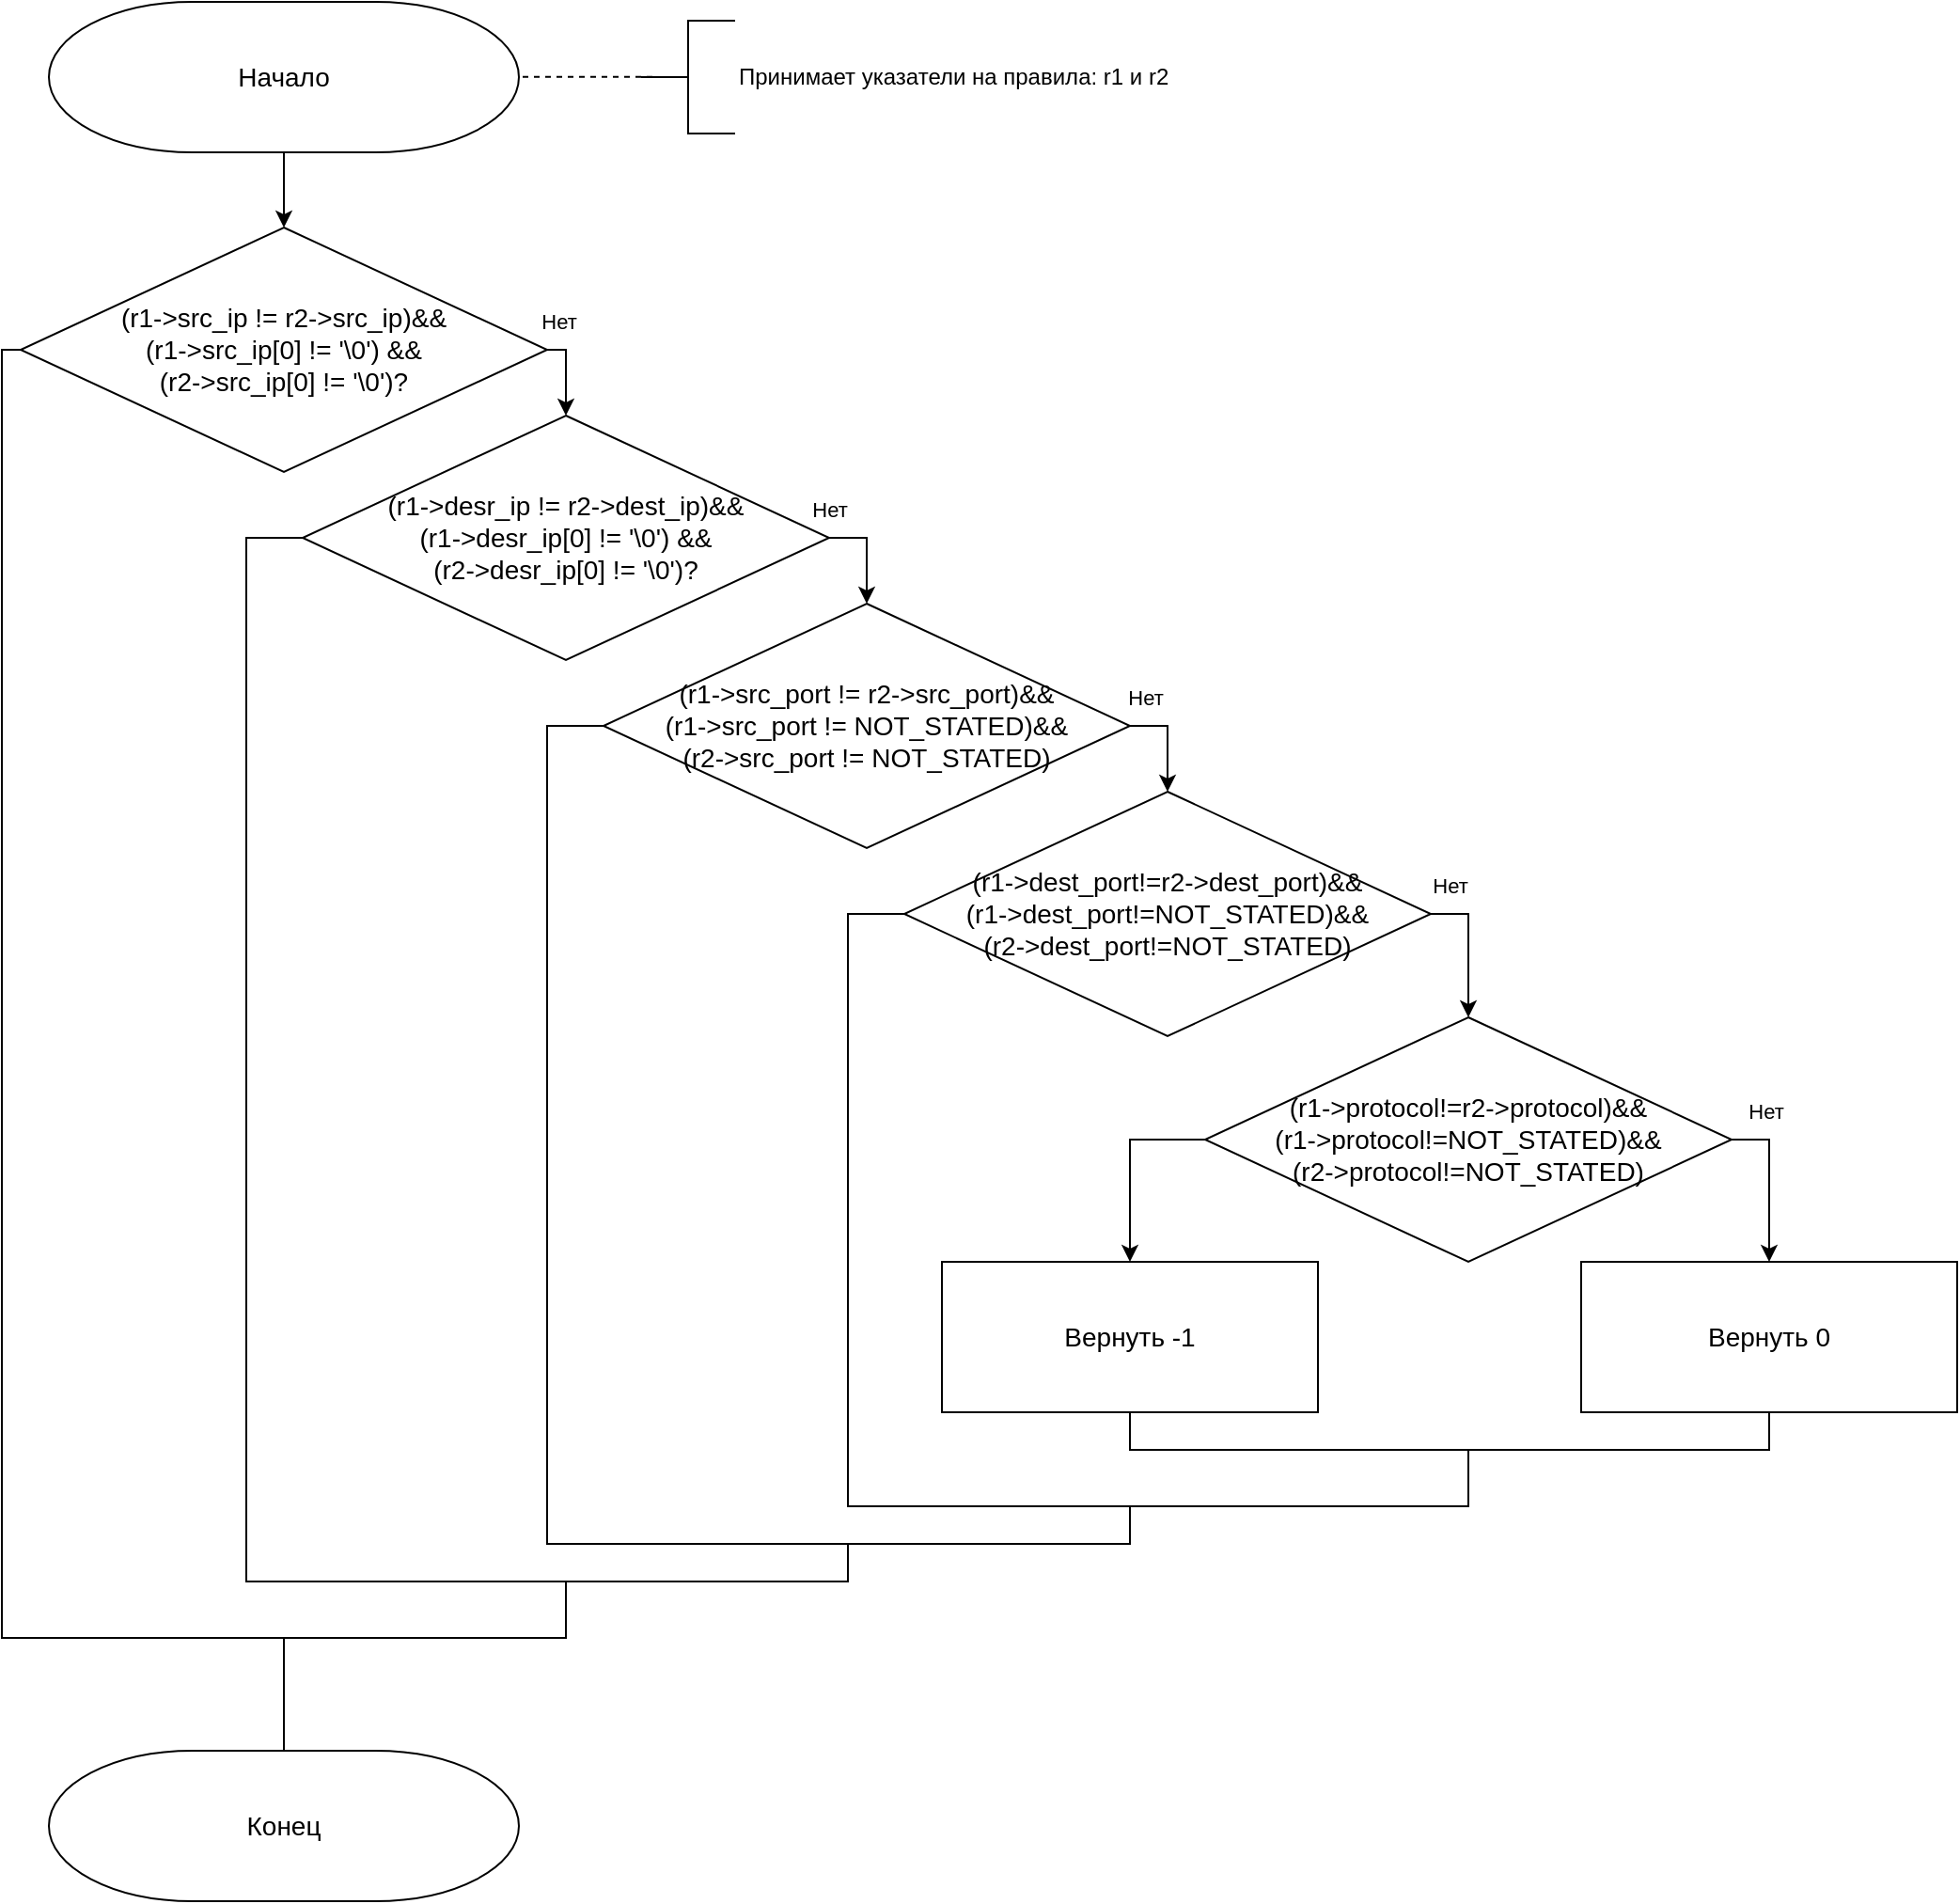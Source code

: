 <mxfile version="13.9.9" type="device"><diagram id="oeVwjJGfbGU8hYiDi33b" name="Страница 1"><mxGraphModel dx="1587" dy="1073" grid="1" gridSize="10" guides="1" tooltips="1" connect="1" arrows="1" fold="1" page="1" pageScale="1" pageWidth="827" pageHeight="1169" math="0" shadow="0"><root><mxCell id="0"/><mxCell id="1" parent="0"/><mxCell id="j6sqoXOaMpdzfO7mhWxC-7" style="edgeStyle=orthogonalEdgeStyle;rounded=0;orthogonalLoop=1;jettySize=auto;html=1;exitX=0.5;exitY=1;exitDx=0;exitDy=0;exitPerimeter=0;" parent="1" source="pE5VRlvmP7FCanTNBhFs-2" target="pE5VRlvmP7FCanTNBhFs-5" edge="1"><mxGeometry relative="1" as="geometry"/></mxCell><mxCell id="pE5VRlvmP7FCanTNBhFs-2" value="Начало" style="strokeWidth=1;shape=mxgraph.flowchart.terminator;whiteSpace=wrap;fontFamily=Helvetica;fontSize=14;fontStyle=0" parent="1" vertex="1"><mxGeometry x="225.0" y="600" width="250" height="80" as="geometry"/></mxCell><mxCell id="j6sqoXOaMpdzfO7mhWxC-8" value="Нет" style="edgeStyle=orthogonalEdgeStyle;rounded=0;orthogonalLoop=1;jettySize=auto;html=1;entryX=0.5;entryY=0;entryDx=0;entryDy=0;exitX=1;exitY=0.5;exitDx=0;exitDy=0;" parent="1" source="pE5VRlvmP7FCanTNBhFs-5" target="EgEgQaoP9eZ34LlJO9om-1" edge="1"><mxGeometry x="-0.733" y="15" relative="1" as="geometry"><Array as="points"><mxPoint x="500" y="785"/></Array><mxPoint as="offset"/></mxGeometry></mxCell><mxCell id="j6sqoXOaMpdzfO7mhWxC-25" style="edgeStyle=orthogonalEdgeStyle;rounded=0;orthogonalLoop=1;jettySize=auto;html=1;endArrow=none;endFill=0;exitX=0;exitY=0.5;exitDx=0;exitDy=0;" parent="1" source="pE5VRlvmP7FCanTNBhFs-5" edge="1"><mxGeometry relative="1" as="geometry"><mxPoint x="390" y="1440" as="targetPoint"/><Array as="points"><mxPoint x="200" y="785"/><mxPoint x="200" y="1470"/><mxPoint x="500" y="1470"/><mxPoint x="500" y="1440"/></Array></mxGeometry></mxCell><mxCell id="pE5VRlvmP7FCanTNBhFs-5" value="(r1-&gt;src_ip != r2-&gt;src_ip)&amp;&amp;&#10;(r1-&gt;src_ip[0] != '\0') &amp;&amp;&#10;(r2-&gt;src_ip[0] != '\0')?" style="rhombus;whiteSpace=wrap;strokeWidth=1;fontFamily=Helvetica;fontSize=14;fontStyle=0" parent="1" vertex="1"><mxGeometry x="210" y="720" width="280" height="130" as="geometry"/></mxCell><mxCell id="j6sqoXOaMpdzfO7mhWxC-9" style="edgeStyle=orthogonalEdgeStyle;rounded=0;orthogonalLoop=1;jettySize=auto;html=1;entryX=0.5;entryY=0;entryDx=0;entryDy=0;exitX=1;exitY=0.5;exitDx=0;exitDy=0;" parent="1" source="EgEgQaoP9eZ34LlJO9om-1" target="j6sqoXOaMpdzfO7mhWxC-3" edge="1"><mxGeometry relative="1" as="geometry"/></mxCell><mxCell id="j6sqoXOaMpdzfO7mhWxC-10" value="Нет" style="edgeLabel;html=1;align=center;verticalAlign=middle;resizable=0;points=[];" parent="j6sqoXOaMpdzfO7mhWxC-9" vertex="1" connectable="0"><mxGeometry x="-0.637" y="4" relative="1" as="geometry"><mxPoint x="-10.0" y="-11" as="offset"/></mxGeometry></mxCell><mxCell id="j6sqoXOaMpdzfO7mhWxC-24" style="edgeStyle=orthogonalEdgeStyle;rounded=0;orthogonalLoop=1;jettySize=auto;html=1;endArrow=none;endFill=0;exitX=0;exitY=0.5;exitDx=0;exitDy=0;" parent="1" source="EgEgQaoP9eZ34LlJO9om-1" edge="1"><mxGeometry relative="1" as="geometry"><mxPoint x="630" y="1420" as="targetPoint"/><Array as="points"><mxPoint x="330" y="885"/><mxPoint x="330" y="1440"/><mxPoint x="650" y="1440"/><mxPoint x="650" y="1420"/></Array></mxGeometry></mxCell><mxCell id="EgEgQaoP9eZ34LlJO9om-1" value="(r1-&gt;desr_ip != r2-&gt;dest_ip)&amp;&amp;&#10;(r1-&gt;desr_ip[0] != '\0') &amp;&amp;&#10;(r2-&gt;desr_ip[0] != '\0')?" style="rhombus;whiteSpace=wrap;strokeWidth=1;fontFamily=Helvetica;fontSize=14;fontStyle=0" parent="1" vertex="1"><mxGeometry x="360" y="820" width="280" height="130" as="geometry"/></mxCell><mxCell id="j6sqoXOaMpdzfO7mhWxC-1" value="" style="endArrow=none;dashed=1;html=1;strokeWidth=1;startSize=1;endSize=1;exitX=0.12;exitY=0.498;exitDx=0;exitDy=0;exitPerimeter=0;" parent="1" source="j6sqoXOaMpdzfO7mhWxC-2" target="pE5VRlvmP7FCanTNBhFs-2" edge="1"><mxGeometry width="50" height="50" relative="1" as="geometry"><mxPoint x="470" y="710" as="sourcePoint"/><mxPoint x="375.12" y="710" as="targetPoint"/></mxGeometry></mxCell><mxCell id="j6sqoXOaMpdzfO7mhWxC-2" value="Принимает указатели на правила: r1 и r2" style="strokeWidth=1;html=1;shape=mxgraph.flowchart.annotation_2;align=left;labelPosition=right;pointerEvents=1;" parent="1" vertex="1"><mxGeometry x="540" y="610" width="50" height="60" as="geometry"/></mxCell><mxCell id="j6sqoXOaMpdzfO7mhWxC-11" style="edgeStyle=orthogonalEdgeStyle;rounded=0;orthogonalLoop=1;jettySize=auto;html=1;entryX=0.5;entryY=0;entryDx=0;entryDy=0;exitX=1;exitY=0.5;exitDx=0;exitDy=0;" parent="1" source="j6sqoXOaMpdzfO7mhWxC-3" target="j6sqoXOaMpdzfO7mhWxC-4" edge="1"><mxGeometry relative="1" as="geometry"/></mxCell><mxCell id="j6sqoXOaMpdzfO7mhWxC-14" value="Нет" style="edgeLabel;html=1;align=center;verticalAlign=middle;resizable=0;points=[];" parent="j6sqoXOaMpdzfO7mhWxC-11" vertex="1" connectable="0"><mxGeometry x="-0.714" y="3" relative="1" as="geometry"><mxPoint y="-12" as="offset"/></mxGeometry></mxCell><mxCell id="j6sqoXOaMpdzfO7mhWxC-15" value="Нет" style="edgeLabel;html=1;align=center;verticalAlign=middle;resizable=0;points=[];" parent="j6sqoXOaMpdzfO7mhWxC-11" vertex="1" connectable="0"><mxGeometry x="-0.714" y="3" relative="1" as="geometry"><mxPoint x="161.76" y="87.98" as="offset"/></mxGeometry></mxCell><mxCell id="j6sqoXOaMpdzfO7mhWxC-20" style="edgeStyle=orthogonalEdgeStyle;rounded=0;orthogonalLoop=1;jettySize=auto;html=1;exitX=0;exitY=0.5;exitDx=0;exitDy=0;endArrow=none;endFill=0;" parent="1" source="j6sqoXOaMpdzfO7mhWxC-3" edge="1"><mxGeometry relative="1" as="geometry"><mxPoint x="800" y="1400" as="targetPoint"/><Array as="points"><mxPoint x="490" y="985"/><mxPoint x="490" y="1420"/><mxPoint x="800" y="1420"/></Array></mxGeometry></mxCell><mxCell id="j6sqoXOaMpdzfO7mhWxC-3" value="(r1-&gt;src_port != r2-&gt;src_port)&amp;&amp;&#10;(r1-&gt;src_port != NOT_STATED)&amp;&amp;&#10;(r2-&gt;src_port != NOT_STATED)" style="rhombus;whiteSpace=wrap;strokeWidth=1;fontFamily=Helvetica;fontSize=14;fontStyle=0" parent="1" vertex="1"><mxGeometry x="520" y="920" width="280" height="130" as="geometry"/></mxCell><mxCell id="j6sqoXOaMpdzfO7mhWxC-13" style="edgeStyle=orthogonalEdgeStyle;rounded=0;orthogonalLoop=1;jettySize=auto;html=1;entryX=0.5;entryY=0;entryDx=0;entryDy=0;exitX=1;exitY=0.5;exitDx=0;exitDy=0;" parent="1" source="j6sqoXOaMpdzfO7mhWxC-4" target="j6sqoXOaMpdzfO7mhWxC-5" edge="1"><mxGeometry relative="1" as="geometry"><Array as="points"><mxPoint x="980" y="1085"/></Array></mxGeometry></mxCell><mxCell id="j6sqoXOaMpdzfO7mhWxC-19" style="edgeStyle=orthogonalEdgeStyle;rounded=0;orthogonalLoop=1;jettySize=auto;html=1;exitX=0;exitY=0.5;exitDx=0;exitDy=0;endArrow=none;endFill=0;" parent="1" source="j6sqoXOaMpdzfO7mhWxC-4" edge="1"><mxGeometry relative="1" as="geometry"><mxPoint x="980" y="1370" as="targetPoint"/><Array as="points"><mxPoint x="650" y="1085"/><mxPoint x="650" y="1400"/><mxPoint x="980" y="1400"/></Array></mxGeometry></mxCell><mxCell id="j6sqoXOaMpdzfO7mhWxC-4" value="(r1-&gt;dest_port!=r2-&gt;dest_port)&amp;&amp;&#10;(r1-&gt;dest_port!=NOT_STATED)&amp;&amp;&#10;(r2-&gt;dest_port!=NOT_STATED)" style="rhombus;whiteSpace=wrap;strokeWidth=1;fontFamily=Helvetica;fontSize=14;fontStyle=0" parent="1" vertex="1"><mxGeometry x="680" y="1020" width="280" height="130" as="geometry"/></mxCell><mxCell id="j6sqoXOaMpdzfO7mhWxC-16" value="Нет" style="edgeStyle=orthogonalEdgeStyle;rounded=0;orthogonalLoop=1;jettySize=auto;html=1;entryX=0.5;entryY=0;entryDx=0;entryDy=0;exitX=1;exitY=0.5;exitDx=0;exitDy=0;" parent="1" source="j6sqoXOaMpdzfO7mhWxC-5" target="j6sqoXOaMpdzfO7mhWxC-6" edge="1"><mxGeometry x="-0.579" y="15" relative="1" as="geometry"><mxPoint as="offset"/></mxGeometry></mxCell><mxCell id="j6sqoXOaMpdzfO7mhWxC-18" style="edgeStyle=orthogonalEdgeStyle;rounded=0;orthogonalLoop=1;jettySize=auto;html=1;exitX=0;exitY=0.5;exitDx=0;exitDy=0;entryX=0.5;entryY=0;entryDx=0;entryDy=0;" parent="1" source="j6sqoXOaMpdzfO7mhWxC-5" target="j6sqoXOaMpdzfO7mhWxC-17" edge="1"><mxGeometry relative="1" as="geometry"><Array as="points"><mxPoint x="800" y="1205"/></Array></mxGeometry></mxCell><mxCell id="j6sqoXOaMpdzfO7mhWxC-5" value="(r1-&gt;protocol!=r2-&gt;protocol)&amp;&amp;&#10;(r1-&gt;protocol!=NOT_STATED)&amp;&amp;&#10;(r2-&gt;protocol!=NOT_STATED)" style="rhombus;whiteSpace=wrap;strokeWidth=1;fontFamily=Helvetica;fontSize=14;fontStyle=0" parent="1" vertex="1"><mxGeometry x="840" y="1140" width="280" height="130" as="geometry"/></mxCell><mxCell id="2IMupXLB7Z4bBSf_N6RN-1" style="edgeStyle=orthogonalEdgeStyle;rounded=0;orthogonalLoop=1;jettySize=auto;html=1;entryX=0.5;entryY=1;entryDx=0;entryDy=0;endArrow=none;endFill=0;" edge="1" parent="1" source="j6sqoXOaMpdzfO7mhWxC-6" target="j6sqoXOaMpdzfO7mhWxC-17"><mxGeometry relative="1" as="geometry"><Array as="points"><mxPoint x="1140" y="1370"/><mxPoint x="800" y="1370"/></Array></mxGeometry></mxCell><mxCell id="j6sqoXOaMpdzfO7mhWxC-6" value="Вернуть 0" style="rounded=0;whiteSpace=wrap;strokeWidth=1;fontFamily=Helvetica;fontSize=14;fontStyle=0" parent="1" vertex="1"><mxGeometry x="1040" y="1270" width="200" height="80" as="geometry"/></mxCell><mxCell id="j6sqoXOaMpdzfO7mhWxC-17" value="Вернуть -1" style="rounded=0;whiteSpace=wrap;strokeWidth=1;fontFamily=Helvetica;fontSize=14;fontStyle=0" parent="1" vertex="1"><mxGeometry x="700" y="1270" width="200" height="80" as="geometry"/></mxCell><mxCell id="2IMupXLB7Z4bBSf_N6RN-2" style="edgeStyle=orthogonalEdgeStyle;rounded=0;orthogonalLoop=1;jettySize=auto;html=1;endArrow=none;endFill=0;" edge="1" parent="1" source="j6sqoXOaMpdzfO7mhWxC-26"><mxGeometry relative="1" as="geometry"><mxPoint x="350.0" y="1470" as="targetPoint"/></mxGeometry></mxCell><mxCell id="j6sqoXOaMpdzfO7mhWxC-26" value="Конец" style="strokeWidth=1;shape=mxgraph.flowchart.terminator;whiteSpace=wrap;fontFamily=Helvetica;fontSize=14;fontStyle=0" parent="1" vertex="1"><mxGeometry x="225" y="1530" width="250" height="80" as="geometry"/></mxCell></root></mxGraphModel></diagram></mxfile>